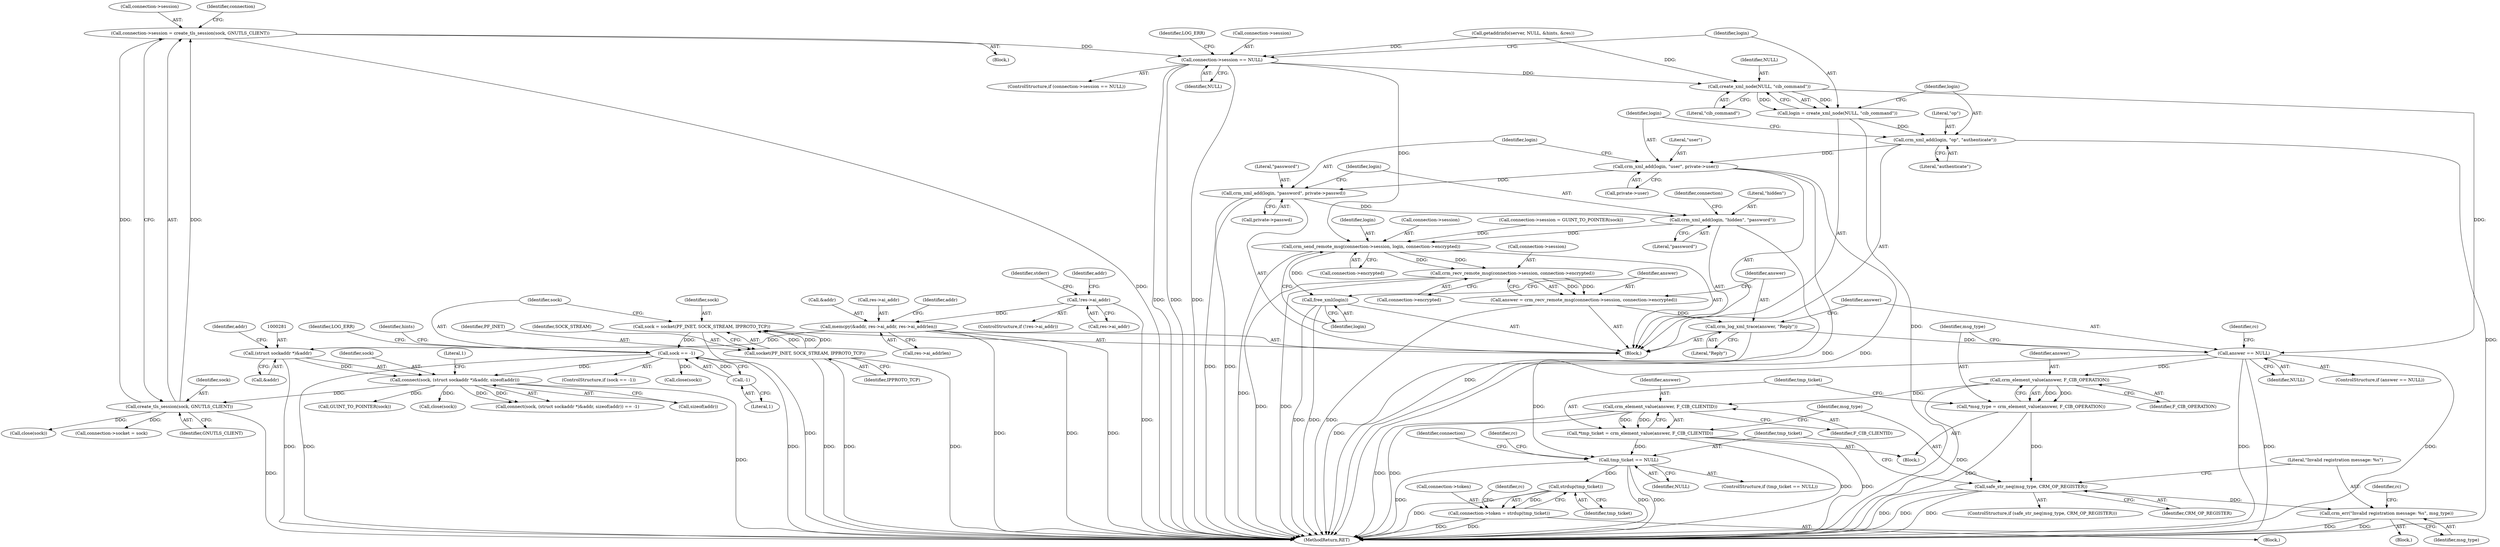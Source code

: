 digraph "1_pacemaker_564f7cc2a51dcd2f28ab12a13394f31be5aa3c93_10@API" {
"1000310" [label="(Call,connection->session = create_tls_session(sock, GNUTLS_CLIENT))"];
"1000314" [label="(Call,create_tls_session(sock, GNUTLS_CLIENT))"];
"1000278" [label="(Call,connect(sock, (struct sockaddr *)&addr, sizeof(addr)))"];
"1000158" [label="(Call,sock == -1)"];
"1000151" [label="(Call,sock = socket(PF_INET, SOCK_STREAM, IPPROTO_TCP))"];
"1000153" [label="(Call,socket(PF_INET, SOCK_STREAM, IPPROTO_TCP))"];
"1000160" [label="(Call,-1)"];
"1000280" [label="(Call,(struct sockaddr *)&addr)"];
"1000259" [label="(Call,memcpy(&addr, res->ai_addr, res->ai_addrlen))"];
"1000249" [label="(Call,!res->ai_addr)"];
"1000318" [label="(Call,connection->session == NULL)"];
"1000348" [label="(Call,create_xml_node(NULL, \"cib_command\"))"];
"1000346" [label="(Call,login = create_xml_node(NULL, \"cib_command\"))"];
"1000351" [label="(Call,crm_xml_add(login, \"op\", \"authenticate\"))"];
"1000355" [label="(Call,crm_xml_add(login, \"user\", private->user))"];
"1000361" [label="(Call,crm_xml_add(login, \"password\", private->passwd))"];
"1000367" [label="(Call,crm_xml_add(login, \"hidden\", \"password\"))"];
"1000371" [label="(Call,crm_send_remote_msg(connection->session, login, connection->encrypted))"];
"1000379" [label="(Call,free_xml(login))"];
"1000383" [label="(Call,crm_recv_remote_msg(connection->session, connection->encrypted))"];
"1000381" [label="(Call,answer = crm_recv_remote_msg(connection->session, connection->encrypted))"];
"1000390" [label="(Call,crm_log_xml_trace(answer, \"Reply\"))"];
"1000394" [label="(Call,answer == NULL)"];
"1000407" [label="(Call,crm_element_value(answer, F_CIB_OPERATION))"];
"1000405" [label="(Call,*msg_type = crm_element_value(answer, F_CIB_OPERATION))"];
"1000417" [label="(Call,safe_str_neq(msg_type, CRM_OP_REGISTER))"];
"1000421" [label="(Call,crm_err(\"Invalid registration message: %s\", msg_type))"];
"1000413" [label="(Call,crm_element_value(answer, F_CIB_CLIENTID))"];
"1000411" [label="(Call,*tmp_ticket = crm_element_value(answer, F_CIB_CLIENTID))"];
"1000430" [label="(Call,tmp_ticket == NULL)"];
"1000444" [label="(Call,strdup(tmp_ticket))"];
"1000440" [label="(Call,connection->token = strdup(tmp_ticket))"];
"1000412" [label="(Identifier,tmp_ticket)"];
"1000250" [label="(Call,res->ai_addr)"];
"1000277" [label="(Call,connect(sock, (struct sockaddr *)&addr, sizeof(addr)) == -1)"];
"1000417" [label="(Call,safe_str_neq(msg_type, CRM_OP_REGISTER))"];
"1000282" [label="(Call,&addr)"];
"1000369" [label="(Literal,\"hidden\")"];
"1000416" [label="(ControlStructure,if (safe_str_neq(msg_type, CRM_OP_REGISTER)))"];
"1000364" [label="(Call,private->passwd)"];
"1000325" [label="(Identifier,LOG_ERR)"];
"1000347" [label="(Identifier,login)"];
"1000278" [label="(Call,connect(sock, (struct sockaddr *)&addr, sizeof(addr)))"];
"1000357" [label="(Literal,\"user\")"];
"1000419" [label="(Identifier,CRM_OP_REGISTER)"];
"1000399" [label="(Identifier,rc)"];
"1000164" [label="(Identifier,LOG_ERR)"];
"1000161" [label="(Literal,1)"];
"1000362" [label="(Identifier,login)"];
"1000152" [label="(Identifier,sock)"];
"1000260" [label="(Call,&addr)"];
"1000453" [label="(Call,connection->socket = sock)"];
"1000363" [label="(Literal,\"password\")"];
"1000249" [label="(Call,!res->ai_addr)"];
"1000382" [label="(Identifier,answer)"];
"1000432" [label="(Identifier,NULL)"];
"1000371" [label="(Call,crm_send_remote_msg(connection->session, login, connection->encrypted))"];
"1000381" [label="(Call,answer = crm_recv_remote_msg(connection->session, connection->encrypted))"];
"1000422" [label="(Literal,\"Invalid registration message: %s\")"];
"1000421" [label="(Call,crm_err(\"Invalid registration message: %s\", msg_type))"];
"1000171" [label="(Identifier,hints)"];
"1000285" [label="(Identifier,addr)"];
"1000159" [label="(Identifier,sock)"];
"1000368" [label="(Identifier,login)"];
"1000415" [label="(Identifier,F_CIB_CLIENTID)"];
"1000373" [label="(Identifier,connection)"];
"1000396" [label="(Identifier,NULL)"];
"1000158" [label="(Call,sock == -1)"];
"1000311" [label="(Call,connection->session)"];
"1000408" [label="(Identifier,answer)"];
"1000340" [label="(Call,connection->session = GUINT_TO_POINTER(sock))"];
"1000442" [label="(Identifier,connection)"];
"1000393" [label="(ControlStructure,if (answer == NULL))"];
"1000392" [label="(Literal,\"Reply\")"];
"1000407" [label="(Call,crm_element_value(answer, F_CIB_OPERATION))"];
"1000305" [label="(Block,)"];
"1000151" [label="(Call,sock = socket(PF_INET, SOCK_STREAM, IPPROTO_TCP))"];
"1000361" [label="(Call,crm_xml_add(login, \"password\", private->passwd))"];
"1000261" [label="(Identifier,addr)"];
"1000265" [label="(Call,res->ai_addrlen)"];
"1000322" [label="(Identifier,NULL)"];
"1000350" [label="(Literal,\"cib_command\")"];
"1000160" [label="(Call,-1)"];
"1000280" [label="(Call,(struct sockaddr *)&addr)"];
"1000318" [label="(Call,connection->session == NULL)"];
"1000155" [label="(Identifier,SOCK_STREAM)"];
"1000248" [label="(ControlStructure,if (!res->ai_addr))"];
"1000375" [label="(Identifier,login)"];
"1000314" [label="(Call,create_tls_session(sock, GNUTLS_CLIENT))"];
"1000383" [label="(Call,crm_recv_remote_msg(connection->session, connection->encrypted))"];
"1000156" [label="(Identifier,IPPROTO_TCP)"];
"1000413" [label="(Call,crm_element_value(answer, F_CIB_CLIENTID))"];
"1000429" [label="(ControlStructure,if (tmp_ticket == NULL))"];
"1000420" [label="(Block,)"];
"1000376" [label="(Call,connection->encrypted)"];
"1000262" [label="(Call,res->ai_addr)"];
"1000380" [label="(Identifier,login)"];
"1000310" [label="(Call,connection->session = create_tls_session(sock, GNUTLS_CLIENT))"];
"1000384" [label="(Call,connection->session)"];
"1000448" [label="(Identifier,rc)"];
"1000406" [label="(Identifier,msg_type)"];
"1000346" [label="(Call,login = create_xml_node(NULL, \"cib_command\"))"];
"1000387" [label="(Call,connection->encrypted)"];
"1000405" [label="(Call,*msg_type = crm_element_value(answer, F_CIB_OPERATION))"];
"1000414" [label="(Identifier,answer)"];
"1000320" [label="(Identifier,connection)"];
"1000418" [label="(Identifier,msg_type)"];
"1000344" [label="(Call,GUINT_TO_POINTER(sock))"];
"1000352" [label="(Identifier,login)"];
"1000423" [label="(Identifier,msg_type)"];
"1000349" [label="(Identifier,NULL)"];
"1000331" [label="(Call,close(sock))"];
"1000473" [label="(MethodReturn,RET)"];
"1000425" [label="(Identifier,rc)"];
"1000154" [label="(Identifier,PF_INET)"];
"1000356" [label="(Identifier,login)"];
"1000279" [label="(Identifier,sock)"];
"1000157" [label="(ControlStructure,if (sock == -1))"];
"1000287" [label="(Literal,1)"];
"1000370" [label="(Literal,\"password\")"];
"1000296" [label="(Call,close(sock))"];
"1000441" [label="(Call,connection->token)"];
"1000367" [label="(Call,crm_xml_add(login, \"hidden\", \"password\"))"];
"1000379" [label="(Call,free_xml(login))"];
"1000444" [label="(Call,strdup(tmp_ticket))"];
"1000390" [label="(Call,crm_log_xml_trace(answer, \"Reply\"))"];
"1000440" [label="(Call,connection->token = strdup(tmp_ticket))"];
"1000372" [label="(Call,connection->session)"];
"1000445" [label="(Identifier,tmp_ticket)"];
"1000317" [label="(ControlStructure,if (connection->session == NULL))"];
"1000259" [label="(Call,memcpy(&addr, res->ai_addr, res->ai_addrlen))"];
"1000395" [label="(Identifier,answer)"];
"1000394" [label="(Call,answer == NULL)"];
"1000284" [label="(Call,sizeof(addr))"];
"1000110" [label="(Block,)"];
"1000435" [label="(Identifier,rc)"];
"1000227" [label="(Call,close(sock))"];
"1000153" [label="(Call,socket(PF_INET, SOCK_STREAM, IPPROTO_TCP))"];
"1000403" [label="(Block,)"];
"1000270" [label="(Identifier,addr)"];
"1000255" [label="(Identifier,stderr)"];
"1000351" [label="(Call,crm_xml_add(login, \"op\", \"authenticate\"))"];
"1000391" [label="(Identifier,answer)"];
"1000213" [label="(Call,getaddrinfo(server, NULL, &hints, &res))"];
"1000348" [label="(Call,create_xml_node(NULL, \"cib_command\"))"];
"1000315" [label="(Identifier,sock)"];
"1000354" [label="(Literal,\"authenticate\")"];
"1000355" [label="(Call,crm_xml_add(login, \"user\", private->user))"];
"1000431" [label="(Identifier,tmp_ticket)"];
"1000319" [label="(Call,connection->session)"];
"1000409" [label="(Identifier,F_CIB_OPERATION)"];
"1000316" [label="(Identifier,GNUTLS_CLIENT)"];
"1000353" [label="(Literal,\"op\")"];
"1000411" [label="(Call,*tmp_ticket = crm_element_value(answer, F_CIB_CLIENTID))"];
"1000430" [label="(Call,tmp_ticket == NULL)"];
"1000439" [label="(Block,)"];
"1000358" [label="(Call,private->user)"];
"1000310" -> "1000305"  [label="AST: "];
"1000310" -> "1000314"  [label="CFG: "];
"1000311" -> "1000310"  [label="AST: "];
"1000314" -> "1000310"  [label="AST: "];
"1000320" -> "1000310"  [label="CFG: "];
"1000310" -> "1000473"  [label="DDG: "];
"1000314" -> "1000310"  [label="DDG: "];
"1000314" -> "1000310"  [label="DDG: "];
"1000310" -> "1000318"  [label="DDG: "];
"1000314" -> "1000316"  [label="CFG: "];
"1000315" -> "1000314"  [label="AST: "];
"1000316" -> "1000314"  [label="AST: "];
"1000314" -> "1000473"  [label="DDG: "];
"1000278" -> "1000314"  [label="DDG: "];
"1000314" -> "1000331"  [label="DDG: "];
"1000314" -> "1000453"  [label="DDG: "];
"1000278" -> "1000277"  [label="AST: "];
"1000278" -> "1000284"  [label="CFG: "];
"1000279" -> "1000278"  [label="AST: "];
"1000280" -> "1000278"  [label="AST: "];
"1000284" -> "1000278"  [label="AST: "];
"1000287" -> "1000278"  [label="CFG: "];
"1000278" -> "1000473"  [label="DDG: "];
"1000278" -> "1000277"  [label="DDG: "];
"1000278" -> "1000277"  [label="DDG: "];
"1000158" -> "1000278"  [label="DDG: "];
"1000280" -> "1000278"  [label="DDG: "];
"1000278" -> "1000296"  [label="DDG: "];
"1000278" -> "1000344"  [label="DDG: "];
"1000158" -> "1000157"  [label="AST: "];
"1000158" -> "1000160"  [label="CFG: "];
"1000159" -> "1000158"  [label="AST: "];
"1000160" -> "1000158"  [label="AST: "];
"1000164" -> "1000158"  [label="CFG: "];
"1000171" -> "1000158"  [label="CFG: "];
"1000158" -> "1000473"  [label="DDG: "];
"1000158" -> "1000473"  [label="DDG: "];
"1000151" -> "1000158"  [label="DDG: "];
"1000160" -> "1000158"  [label="DDG: "];
"1000158" -> "1000227"  [label="DDG: "];
"1000151" -> "1000110"  [label="AST: "];
"1000151" -> "1000153"  [label="CFG: "];
"1000152" -> "1000151"  [label="AST: "];
"1000153" -> "1000151"  [label="AST: "];
"1000159" -> "1000151"  [label="CFG: "];
"1000151" -> "1000473"  [label="DDG: "];
"1000153" -> "1000151"  [label="DDG: "];
"1000153" -> "1000151"  [label="DDG: "];
"1000153" -> "1000151"  [label="DDG: "];
"1000153" -> "1000156"  [label="CFG: "];
"1000154" -> "1000153"  [label="AST: "];
"1000155" -> "1000153"  [label="AST: "];
"1000156" -> "1000153"  [label="AST: "];
"1000153" -> "1000473"  [label="DDG: "];
"1000153" -> "1000473"  [label="DDG: "];
"1000153" -> "1000473"  [label="DDG: "];
"1000160" -> "1000161"  [label="CFG: "];
"1000161" -> "1000160"  [label="AST: "];
"1000280" -> "1000282"  [label="CFG: "];
"1000281" -> "1000280"  [label="AST: "];
"1000282" -> "1000280"  [label="AST: "];
"1000285" -> "1000280"  [label="CFG: "];
"1000280" -> "1000473"  [label="DDG: "];
"1000259" -> "1000280"  [label="DDG: "];
"1000259" -> "1000110"  [label="AST: "];
"1000259" -> "1000265"  [label="CFG: "];
"1000260" -> "1000259"  [label="AST: "];
"1000262" -> "1000259"  [label="AST: "];
"1000265" -> "1000259"  [label="AST: "];
"1000270" -> "1000259"  [label="CFG: "];
"1000259" -> "1000473"  [label="DDG: "];
"1000259" -> "1000473"  [label="DDG: "];
"1000259" -> "1000473"  [label="DDG: "];
"1000249" -> "1000259"  [label="DDG: "];
"1000249" -> "1000248"  [label="AST: "];
"1000249" -> "1000250"  [label="CFG: "];
"1000250" -> "1000249"  [label="AST: "];
"1000255" -> "1000249"  [label="CFG: "];
"1000261" -> "1000249"  [label="CFG: "];
"1000249" -> "1000473"  [label="DDG: "];
"1000318" -> "1000317"  [label="AST: "];
"1000318" -> "1000322"  [label="CFG: "];
"1000319" -> "1000318"  [label="AST: "];
"1000322" -> "1000318"  [label="AST: "];
"1000325" -> "1000318"  [label="CFG: "];
"1000347" -> "1000318"  [label="CFG: "];
"1000318" -> "1000473"  [label="DDG: "];
"1000318" -> "1000473"  [label="DDG: "];
"1000318" -> "1000473"  [label="DDG: "];
"1000213" -> "1000318"  [label="DDG: "];
"1000318" -> "1000348"  [label="DDG: "];
"1000318" -> "1000371"  [label="DDG: "];
"1000348" -> "1000346"  [label="AST: "];
"1000348" -> "1000350"  [label="CFG: "];
"1000349" -> "1000348"  [label="AST: "];
"1000350" -> "1000348"  [label="AST: "];
"1000346" -> "1000348"  [label="CFG: "];
"1000348" -> "1000346"  [label="DDG: "];
"1000348" -> "1000346"  [label="DDG: "];
"1000213" -> "1000348"  [label="DDG: "];
"1000348" -> "1000394"  [label="DDG: "];
"1000346" -> "1000110"  [label="AST: "];
"1000347" -> "1000346"  [label="AST: "];
"1000352" -> "1000346"  [label="CFG: "];
"1000346" -> "1000473"  [label="DDG: "];
"1000346" -> "1000351"  [label="DDG: "];
"1000351" -> "1000110"  [label="AST: "];
"1000351" -> "1000354"  [label="CFG: "];
"1000352" -> "1000351"  [label="AST: "];
"1000353" -> "1000351"  [label="AST: "];
"1000354" -> "1000351"  [label="AST: "];
"1000356" -> "1000351"  [label="CFG: "];
"1000351" -> "1000473"  [label="DDG: "];
"1000351" -> "1000355"  [label="DDG: "];
"1000355" -> "1000110"  [label="AST: "];
"1000355" -> "1000358"  [label="CFG: "];
"1000356" -> "1000355"  [label="AST: "];
"1000357" -> "1000355"  [label="AST: "];
"1000358" -> "1000355"  [label="AST: "];
"1000362" -> "1000355"  [label="CFG: "];
"1000355" -> "1000473"  [label="DDG: "];
"1000355" -> "1000473"  [label="DDG: "];
"1000355" -> "1000361"  [label="DDG: "];
"1000361" -> "1000110"  [label="AST: "];
"1000361" -> "1000364"  [label="CFG: "];
"1000362" -> "1000361"  [label="AST: "];
"1000363" -> "1000361"  [label="AST: "];
"1000364" -> "1000361"  [label="AST: "];
"1000368" -> "1000361"  [label="CFG: "];
"1000361" -> "1000473"  [label="DDG: "];
"1000361" -> "1000473"  [label="DDG: "];
"1000361" -> "1000367"  [label="DDG: "];
"1000367" -> "1000110"  [label="AST: "];
"1000367" -> "1000370"  [label="CFG: "];
"1000368" -> "1000367"  [label="AST: "];
"1000369" -> "1000367"  [label="AST: "];
"1000370" -> "1000367"  [label="AST: "];
"1000373" -> "1000367"  [label="CFG: "];
"1000367" -> "1000473"  [label="DDG: "];
"1000367" -> "1000371"  [label="DDG: "];
"1000371" -> "1000110"  [label="AST: "];
"1000371" -> "1000376"  [label="CFG: "];
"1000372" -> "1000371"  [label="AST: "];
"1000375" -> "1000371"  [label="AST: "];
"1000376" -> "1000371"  [label="AST: "];
"1000380" -> "1000371"  [label="CFG: "];
"1000371" -> "1000473"  [label="DDG: "];
"1000340" -> "1000371"  [label="DDG: "];
"1000371" -> "1000379"  [label="DDG: "];
"1000371" -> "1000383"  [label="DDG: "];
"1000371" -> "1000383"  [label="DDG: "];
"1000379" -> "1000110"  [label="AST: "];
"1000379" -> "1000380"  [label="CFG: "];
"1000380" -> "1000379"  [label="AST: "];
"1000382" -> "1000379"  [label="CFG: "];
"1000379" -> "1000473"  [label="DDG: "];
"1000379" -> "1000473"  [label="DDG: "];
"1000383" -> "1000381"  [label="AST: "];
"1000383" -> "1000387"  [label="CFG: "];
"1000384" -> "1000383"  [label="AST: "];
"1000387" -> "1000383"  [label="AST: "];
"1000381" -> "1000383"  [label="CFG: "];
"1000383" -> "1000473"  [label="DDG: "];
"1000383" -> "1000473"  [label="DDG: "];
"1000383" -> "1000381"  [label="DDG: "];
"1000383" -> "1000381"  [label="DDG: "];
"1000381" -> "1000110"  [label="AST: "];
"1000382" -> "1000381"  [label="AST: "];
"1000391" -> "1000381"  [label="CFG: "];
"1000381" -> "1000473"  [label="DDG: "];
"1000381" -> "1000390"  [label="DDG: "];
"1000390" -> "1000110"  [label="AST: "];
"1000390" -> "1000392"  [label="CFG: "];
"1000391" -> "1000390"  [label="AST: "];
"1000392" -> "1000390"  [label="AST: "];
"1000395" -> "1000390"  [label="CFG: "];
"1000390" -> "1000473"  [label="DDG: "];
"1000390" -> "1000394"  [label="DDG: "];
"1000394" -> "1000393"  [label="AST: "];
"1000394" -> "1000396"  [label="CFG: "];
"1000395" -> "1000394"  [label="AST: "];
"1000396" -> "1000394"  [label="AST: "];
"1000399" -> "1000394"  [label="CFG: "];
"1000406" -> "1000394"  [label="CFG: "];
"1000394" -> "1000473"  [label="DDG: "];
"1000394" -> "1000473"  [label="DDG: "];
"1000394" -> "1000473"  [label="DDG: "];
"1000394" -> "1000407"  [label="DDG: "];
"1000394" -> "1000430"  [label="DDG: "];
"1000407" -> "1000405"  [label="AST: "];
"1000407" -> "1000409"  [label="CFG: "];
"1000408" -> "1000407"  [label="AST: "];
"1000409" -> "1000407"  [label="AST: "];
"1000405" -> "1000407"  [label="CFG: "];
"1000407" -> "1000473"  [label="DDG: "];
"1000407" -> "1000405"  [label="DDG: "];
"1000407" -> "1000405"  [label="DDG: "];
"1000407" -> "1000413"  [label="DDG: "];
"1000405" -> "1000403"  [label="AST: "];
"1000406" -> "1000405"  [label="AST: "];
"1000412" -> "1000405"  [label="CFG: "];
"1000405" -> "1000473"  [label="DDG: "];
"1000405" -> "1000417"  [label="DDG: "];
"1000417" -> "1000416"  [label="AST: "];
"1000417" -> "1000419"  [label="CFG: "];
"1000418" -> "1000417"  [label="AST: "];
"1000419" -> "1000417"  [label="AST: "];
"1000422" -> "1000417"  [label="CFG: "];
"1000431" -> "1000417"  [label="CFG: "];
"1000417" -> "1000473"  [label="DDG: "];
"1000417" -> "1000473"  [label="DDG: "];
"1000417" -> "1000473"  [label="DDG: "];
"1000417" -> "1000421"  [label="DDG: "];
"1000421" -> "1000420"  [label="AST: "];
"1000421" -> "1000423"  [label="CFG: "];
"1000422" -> "1000421"  [label="AST: "];
"1000423" -> "1000421"  [label="AST: "];
"1000425" -> "1000421"  [label="CFG: "];
"1000421" -> "1000473"  [label="DDG: "];
"1000421" -> "1000473"  [label="DDG: "];
"1000413" -> "1000411"  [label="AST: "];
"1000413" -> "1000415"  [label="CFG: "];
"1000414" -> "1000413"  [label="AST: "];
"1000415" -> "1000413"  [label="AST: "];
"1000411" -> "1000413"  [label="CFG: "];
"1000413" -> "1000473"  [label="DDG: "];
"1000413" -> "1000473"  [label="DDG: "];
"1000413" -> "1000411"  [label="DDG: "];
"1000413" -> "1000411"  [label="DDG: "];
"1000411" -> "1000403"  [label="AST: "];
"1000412" -> "1000411"  [label="AST: "];
"1000418" -> "1000411"  [label="CFG: "];
"1000411" -> "1000473"  [label="DDG: "];
"1000411" -> "1000473"  [label="DDG: "];
"1000411" -> "1000430"  [label="DDG: "];
"1000430" -> "1000429"  [label="AST: "];
"1000430" -> "1000432"  [label="CFG: "];
"1000431" -> "1000430"  [label="AST: "];
"1000432" -> "1000430"  [label="AST: "];
"1000435" -> "1000430"  [label="CFG: "];
"1000442" -> "1000430"  [label="CFG: "];
"1000430" -> "1000473"  [label="DDG: "];
"1000430" -> "1000473"  [label="DDG: "];
"1000430" -> "1000473"  [label="DDG: "];
"1000430" -> "1000444"  [label="DDG: "];
"1000444" -> "1000440"  [label="AST: "];
"1000444" -> "1000445"  [label="CFG: "];
"1000445" -> "1000444"  [label="AST: "];
"1000440" -> "1000444"  [label="CFG: "];
"1000444" -> "1000473"  [label="DDG: "];
"1000444" -> "1000440"  [label="DDG: "];
"1000440" -> "1000439"  [label="AST: "];
"1000441" -> "1000440"  [label="AST: "];
"1000448" -> "1000440"  [label="CFG: "];
"1000440" -> "1000473"  [label="DDG: "];
"1000440" -> "1000473"  [label="DDG: "];
}
